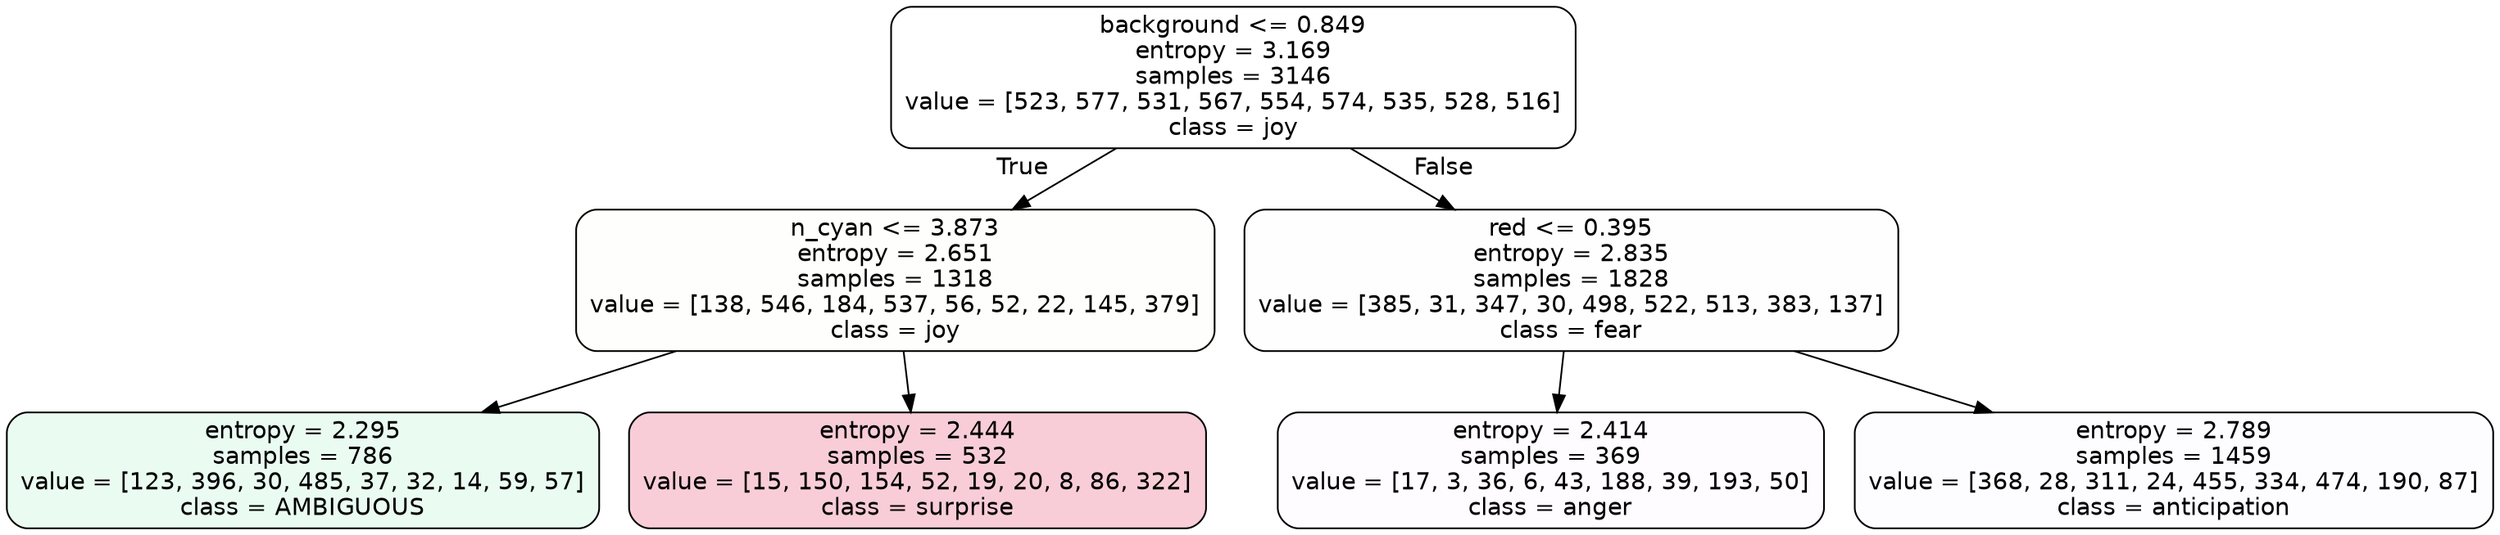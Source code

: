 digraph Tree {
node [shape=box, style="filled, rounded", color="black", fontname=helvetica] ;
edge [fontname=helvetica] ;
0 [label="background <= 0.849\nentropy = 3.169\nsamples = 3146\nvalue = [523, 577, 531, 567, 554, 574, 535, 528, 516]\nclass = joy", fillcolor="#d7e53900"] ;
1 [label="n_cyan <= 3.873\nentropy = 2.651\nsamples = 1318\nvalue = [138, 546, 184, 537, 56, 52, 22, 145, 379]\nclass = joy", fillcolor="#d7e53902"] ;
0 -> 1 [labeldistance=2.5, labelangle=45, headlabel="True"] ;
2 [label="entropy = 2.295\nsamples = 786\nvalue = [123, 396, 30, 485, 37, 32, 14, 59, 57]\nclass = AMBIGUOUS", fillcolor="#39e5811b"] ;
1 -> 2 ;
3 [label="entropy = 2.444\nsamples = 532\nvalue = [15, 150, 154, 52, 19, 20, 8, 86, 322]\nclass = surprise", fillcolor="#e5396440"] ;
1 -> 3 ;
4 [label="red <= 0.395\nentropy = 2.835\nsamples = 1828\nvalue = [385, 31, 347, 30, 498, 522, 513, 383, 137]\nclass = fear", fillcolor="#3964e501"] ;
0 -> 4 [labeldistance=2.5, labelangle=-45, headlabel="False"] ;
5 [label="entropy = 2.414\nsamples = 369\nvalue = [17, 3, 36, 6, 43, 188, 39, 193, 50]\nclass = anger", fillcolor="#e539d703"] ;
4 -> 5 ;
6 [label="entropy = 2.789\nsamples = 1459\nvalue = [368, 28, 311, 24, 455, 334, 474, 190, 87]\nclass = anticipation", fillcolor="#8139e503"] ;
4 -> 6 ;
}